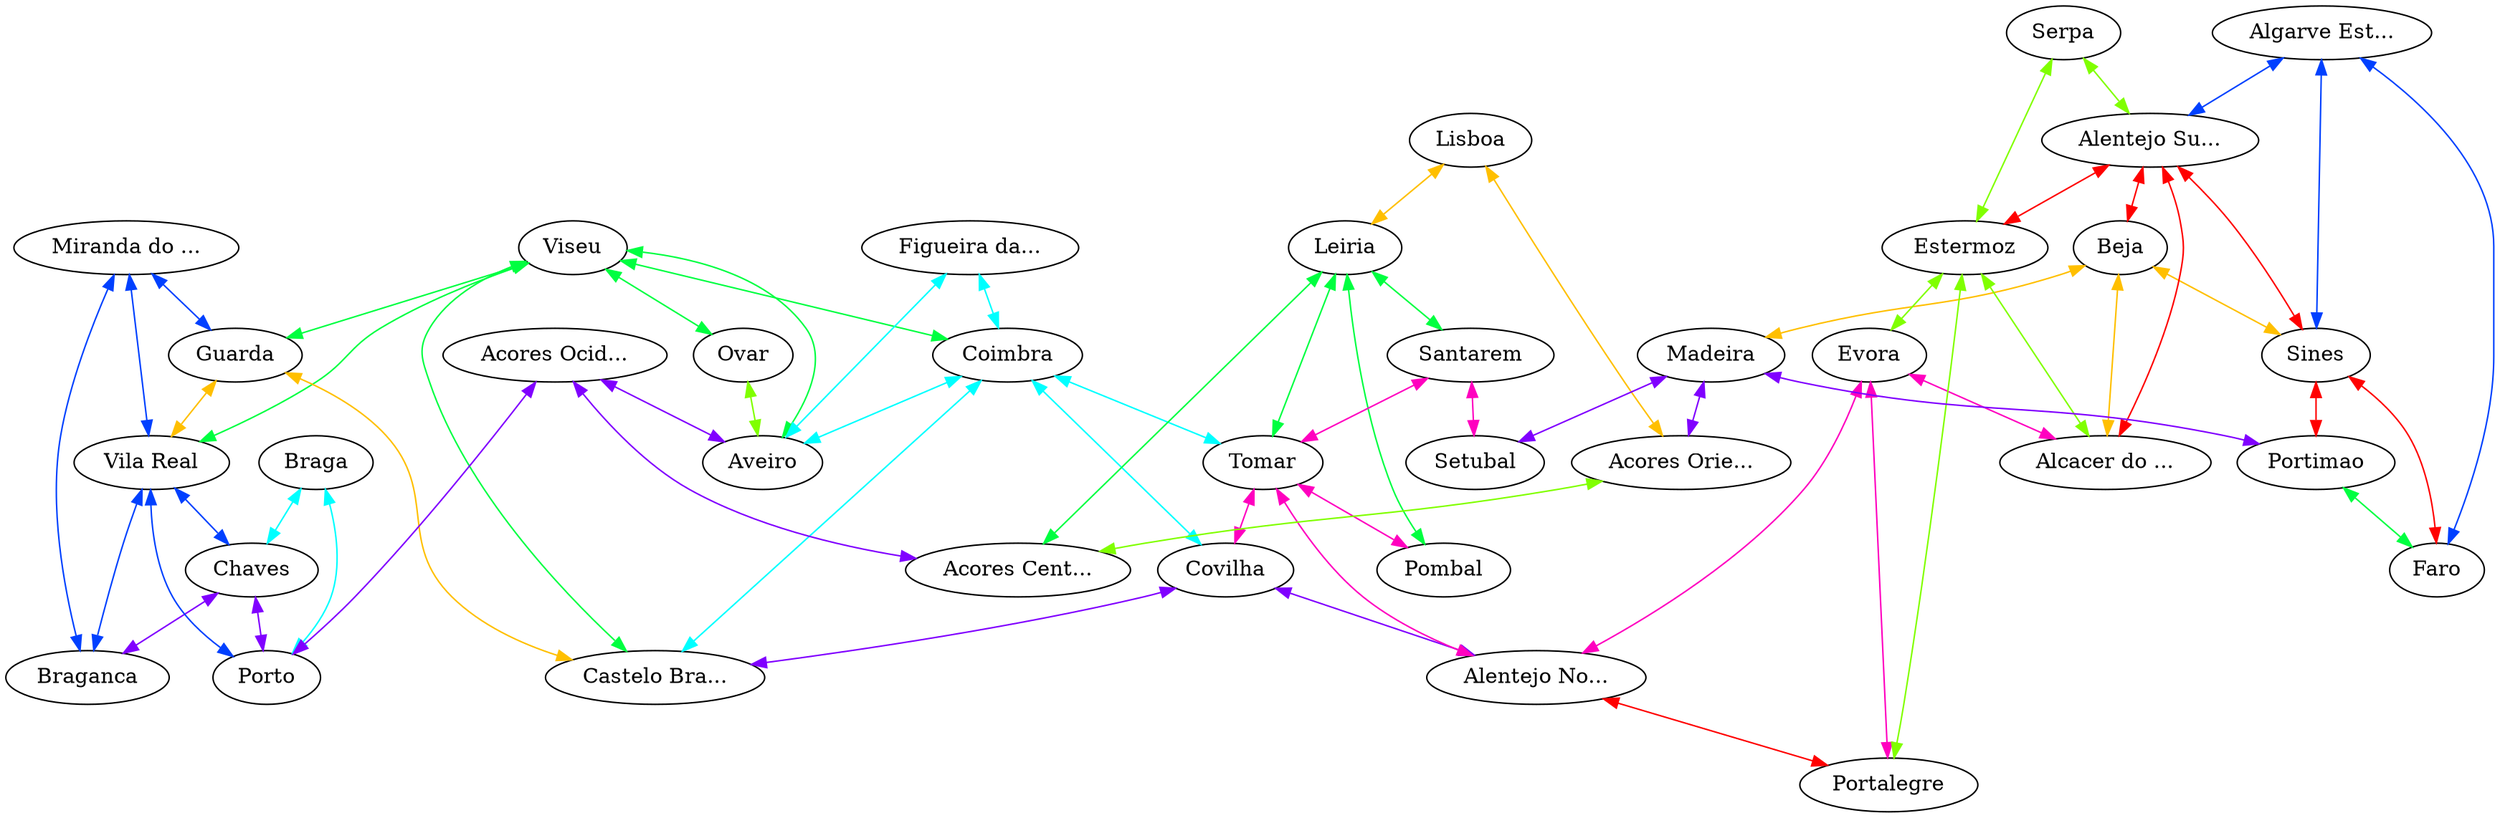 graph x {
"Braganca" [pos="1.97222222222222,-0.722222222222222",label="Braganca"]
"Chaves" [pos="1.61111111111111,-1.52777777777778",label="Chaves"]
"Vila Real" [pos="2.19444444444444,-1.5",label="Vila Real"]
"Braga" [pos="1.02777777777778,-1.94444444444444",label="Braga"]
"Porto" [pos="1.5,-2.16666666666667",label="Porto"]
"Ovar" [pos="2.01388888888889,-2.22222222222222",label="Ovar"]
"Viseu" [pos="2.45833333333333,-1.90277777777778",label="Viseu"]
"Miranda do Douro" [pos="2.45833333333333,-0.763888888888889",label="Miranda do ..."]
"Guarda" [pos="2.79166666666667,-1.68055555555556",label="Guarda"]
"Aveiro" [pos="2.375,-2.45833333333333",label="Aveiro"]
"Figueira da Foz" [pos="2.54166666666667,-3.01388888888889",label="Figueira da..."]
"Coimbra" [pos="2.97222222222222,-2.72222222222222",label="Coimbra"]
"Castelo Branco" [pos="3.19444444444444,-1.98611111111111",label="Castelo Bra..."]
"Covilha" [pos="3.61111111111111,-2.20833333333333",label="Covilha"]
"Acores Centro" [pos="0.694444444444444,-3.93055555555556",label="Acores Cent..."]
"Pombal" [pos="2.88888888888889,-3.44444444444444",label="Pombal"]
"Tomar" [pos="3.40277777777778,-3.08333333333333",label="Tomar"]
"Leiria" [pos="3.29166666666667,-3.875",label="Leiria"]
"Santarem" [pos="3.76388888888889,-3.65277777777778",label="Santarem"]
"Lisboa" [pos="3.40277777777778,-4.38888888888889",label="Lisboa"]
"Setubal" [pos="3.94444444444444,-4.30555555555556",label="Setubal"]
"Alentejo Norte" [pos="3.94444444444444,-3.09722222222222",label="Alentejo No..."]
"Evora" [pos="4.44444444444444,-3.56944444444444",label="Evora"]
"Portalegre" [pos="4.45833333333333,-2.94444444444444",label="Portalegre"]
"Alcacer do Sal" [pos="4.55555555555556,-4.23611111111111",label="Alcacer do ..."]
"Beja" [pos="4.86111111111111,-4.375",label="Beja"]
"Sines" [pos="5.19444444444444,-4.70833333333333",label="Sines"]
"Alentejo Sul" [pos="5.38888888888889,-4.11111111111111",label="Alentejo Su..."]
"Serpa" [pos="5.30555555555556,-3.48611111111111",label="Serpa"]
"Estermoz" [pos="4.84722222222222,-3.59722222222222",label="Estermoz"]
"Madeira" [pos="4.33333333333333,-5.47222222222222",label="Madeira"]
"Faro" [pos="5.625,-4.88888888888889",label="Faro"]
"Algarve Este" [pos="5.84722222222222,-4.40277777777778",label="Algarve Est..."]
"Portimao" [pos="5.375,-5.16666666666667",label="Portimao"]
"Acores Oriental" [pos="1.02777777777778,-5.26388888888889",label="Acores Orie..."]
"Acores Ocidental" [pos="0.444444444444444,-3.18055555555556",label="Acores Ocid..."]
"Lisboa" -- "Leiria" [dir="both",color="0.125,1,1"]
"Lisboa" -- "Acores Oriental" [dir="both",color="0.125,1,1"]
"Serpa" -- "Alentejo Sul" [dir="both",color="0.25,1,1"]
"Serpa" -- "Estermoz" [dir="both",color="0.25,1,1"]
"Leiria" -- "Tomar" [dir="both",color="0.375,1,1"]
"Leiria" -- "Santarem" [dir="both",color="0.375,1,1"]
"Leiria" -- "Acores Centro" [dir="both",color="0.375,1,1"]
"Leiria" -- "Pombal" [dir="both",color="0.375,1,1"]
"Figueira da Foz" -- "Aveiro" [dir="both",color="0.5,1,1"]
"Figueira da Foz" -- "Coimbra" [dir="both",color="0.5,1,1"]
"Algarve Este" -- "Sines" [dir="both",color="0.625,1,1"]
"Algarve Este" -- "Alentejo Sul" [dir="both",color="0.625,1,1"]
"Algarve Este" -- "Faro" [dir="both",color="0.625,1,1"]
"Acores Ocidental" -- "Aveiro" [dir="both",color="0.75,1,1"]
"Acores Ocidental" -- "Porto" [dir="both",color="0.75,1,1"]
"Acores Ocidental" -- "Acores Centro" [dir="both",color="0.75,1,1"]
"Santarem" -- "Tomar" [dir="both",color="0.875,1,1"]
"Santarem" -- "Setubal" [dir="both",color="0.875,1,1"]
"Alentejo Sul" -- "Sines" [dir="both",color="1,1,1"]
"Alentejo Sul" -- "Beja" [dir="both",color="1,1,1"]
"Alentejo Sul" -- "Estermoz" [dir="both",color="1,1,1"]
"Alentejo Sul" -- "Alcacer do Sal" [dir="both",color="1,1,1"]
"Beja" -- "Madeira" [dir="both",color="0.125,1,1"]
"Beja" -- "Sines" [dir="both",color="0.125,1,1"]
"Beja" -- "Alcacer do Sal" [dir="both",color="0.125,1,1"]
"Estermoz" -- "Evora" [dir="both",color="0.25,1,1"]
"Estermoz" -- "Portalegre" [dir="both",color="0.25,1,1"]
"Estermoz" -- "Alcacer do Sal" [dir="both",color="0.25,1,1"]
"Viseu" -- "Aveiro" [dir="both",color="0.375,1,1"]
"Viseu" -- "Coimbra" [dir="both",color="0.375,1,1"]
"Viseu" -- "Vila Real" [dir="both",color="0.375,1,1"]
"Viseu" -- "Ovar" [dir="both",color="0.375,1,1"]
"Viseu" -- "Castelo Branco" [dir="both",color="0.375,1,1"]
"Viseu" -- "Guarda" [dir="both",color="0.375,1,1"]
"Coimbra" -- "Covilha" [dir="both",color="0.5,1,1"]
"Coimbra" -- "Aveiro" [dir="both",color="0.5,1,1"]
"Coimbra" -- "Tomar" [dir="both",color="0.5,1,1"]
"Coimbra" -- "Castelo Branco" [dir="both",color="0.5,1,1"]
"Miranda do Douro" -- "Vila Real" [dir="both",color="0.625,1,1"]
"Miranda do Douro" -- "Braganca" [dir="both",color="0.625,1,1"]
"Miranda do Douro" -- "Guarda" [dir="both",color="0.625,1,1"]
"Madeira" -- "Portimao" [dir="both",color="0.75,1,1"]
"Madeira" -- "Setubal" [dir="both",color="0.75,1,1"]
"Madeira" -- "Acores Oriental" [dir="both",color="0.75,1,1"]
"Tomar" -- "Covilha" [dir="both",color="0.875,1,1"]
"Tomar" -- "Alentejo Norte" [dir="both",color="0.875,1,1"]
"Tomar" -- "Pombal" [dir="both",color="0.875,1,1"]
"Sines" -- "Portimao" [dir="both",color="1,1,1"]
"Sines" -- "Faro" [dir="both",color="1,1,1"]
"Guarda" -- "Vila Real" [dir="both",color="0.125,1,1"]
"Guarda" -- "Castelo Branco" [dir="both",color="0.125,1,1"]
"Ovar" -- "Aveiro" [dir="both",color="0.25,1,1"]
"Portimao" -- "Faro" [dir="both",color="0.375,1,1"]
"Covilha" -- "Alentejo Norte" [dir="both",color="0.75,1,1"]
"Covilha" -- "Castelo Branco" [dir="both",color="0.75,1,1"]
"Evora" -- "Portalegre" [dir="both",color="0.875,1,1"]
"Evora" -- "Alentejo Norte" [dir="both",color="0.875,1,1"]
"Evora" -- "Alcacer do Sal" [dir="both",color="0.875,1,1"]
"Alentejo Norte" -- "Portalegre" [dir="both",color="1,1,1"]
"Acores Oriental" -- "Acores Centro" [dir="both",color="0.25,1,1"]
"Braga" -- "Chaves" [dir="both",color="0.5,1,1"]
"Braga" -- "Porto" [dir="both",color="0.5,1,1"]
"Vila Real" -- "Chaves" [dir="both",color="0.625,1,1"]
"Vila Real" -- "Porto" [dir="both",color="0.625,1,1"]
"Vila Real" -- "Braganca" [dir="both",color="0.625,1,1"]
"Chaves" -- "Porto" [dir="both",color="0.75,1,1"]
"Chaves" -- "Braganca" [dir="both",color="0.75,1,1"]
}
